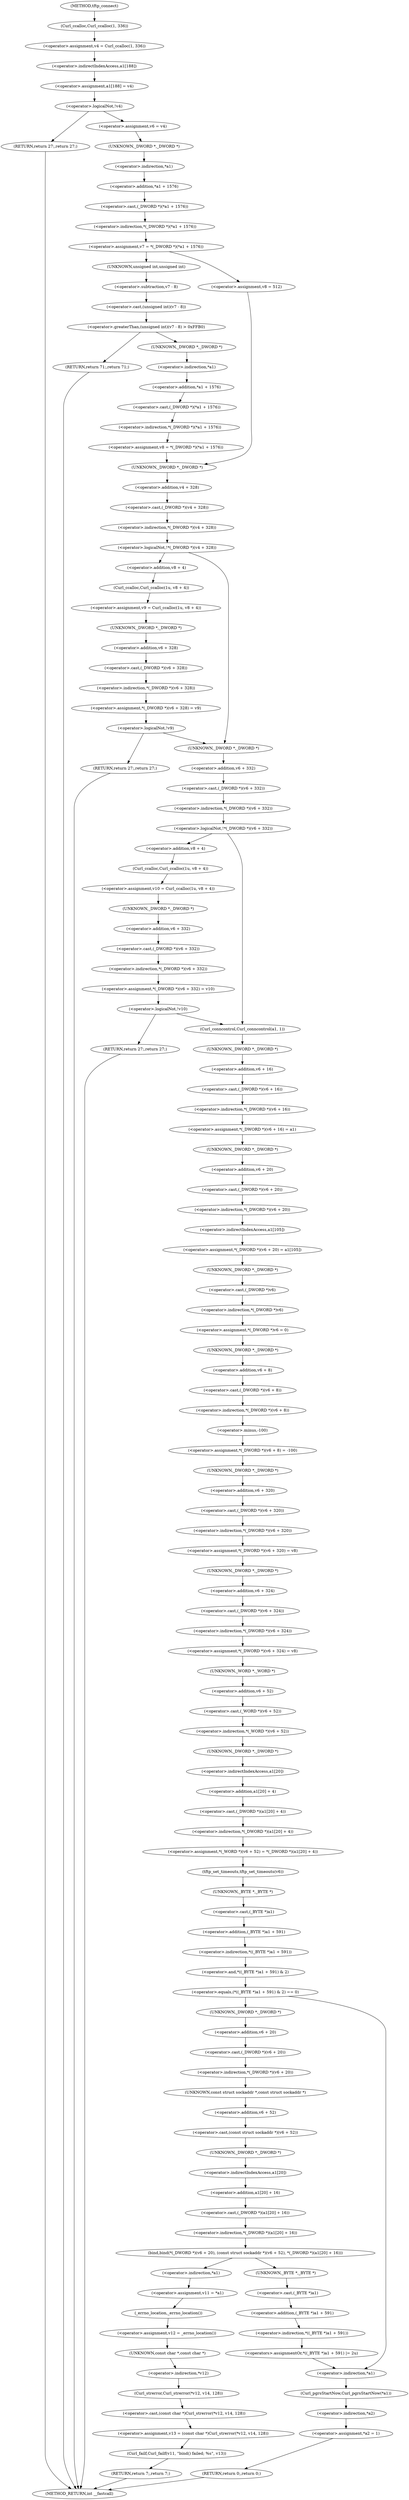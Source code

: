 digraph tftp_connect {  
"1000125" [label = "(<operator>.assignment,v4 = Curl_ccalloc(1, 336))" ]
"1000127" [label = "(Curl_ccalloc,Curl_ccalloc(1, 336))" ]
"1000130" [label = "(<operator>.assignment,a1[188] = v4)" ]
"1000131" [label = "(<operator>.indirectIndexAccess,a1[188])" ]
"1000136" [label = "(<operator>.logicalNot,!v4)" ]
"1000138" [label = "(RETURN,return 27;,return 27;)" ]
"1000140" [label = "(<operator>.assignment,v6 = v4)" ]
"1000143" [label = "(<operator>.assignment,v7 = *(_DWORD *)(*a1 + 1576))" ]
"1000145" [label = "(<operator>.indirection,*(_DWORD *)(*a1 + 1576))" ]
"1000146" [label = "(<operator>.cast,(_DWORD *)(*a1 + 1576))" ]
"1000147" [label = "(UNKNOWN,_DWORD *,_DWORD *)" ]
"1000148" [label = "(<operator>.addition,*a1 + 1576)" ]
"1000149" [label = "(<operator>.indirection,*a1)" ]
"1000156" [label = "(<operator>.greaterThan,(unsigned int)(v7 - 8) > 0xFFB0)" ]
"1000157" [label = "(<operator>.cast,(unsigned int)(v7 - 8))" ]
"1000158" [label = "(UNKNOWN,unsigned int,unsigned int)" ]
"1000159" [label = "(<operator>.subtraction,v7 - 8)" ]
"1000163" [label = "(RETURN,return 71;,return 71;)" ]
"1000165" [label = "(<operator>.assignment,v8 = *(_DWORD *)(*a1 + 1576))" ]
"1000167" [label = "(<operator>.indirection,*(_DWORD *)(*a1 + 1576))" ]
"1000168" [label = "(<operator>.cast,(_DWORD *)(*a1 + 1576))" ]
"1000169" [label = "(UNKNOWN,_DWORD *,_DWORD *)" ]
"1000170" [label = "(<operator>.addition,*a1 + 1576)" ]
"1000171" [label = "(<operator>.indirection,*a1)" ]
"1000176" [label = "(<operator>.assignment,v8 = 512)" ]
"1000180" [label = "(<operator>.logicalNot,!*(_DWORD *)(v4 + 328))" ]
"1000181" [label = "(<operator>.indirection,*(_DWORD *)(v4 + 328))" ]
"1000182" [label = "(<operator>.cast,(_DWORD *)(v4 + 328))" ]
"1000183" [label = "(UNKNOWN,_DWORD *,_DWORD *)" ]
"1000184" [label = "(<operator>.addition,v4 + 328)" ]
"1000188" [label = "(<operator>.assignment,v9 = Curl_ccalloc(1u, v8 + 4))" ]
"1000190" [label = "(Curl_ccalloc,Curl_ccalloc(1u, v8 + 4))" ]
"1000192" [label = "(<operator>.addition,v8 + 4)" ]
"1000195" [label = "(<operator>.assignment,*(_DWORD *)(v6 + 328) = v9)" ]
"1000196" [label = "(<operator>.indirection,*(_DWORD *)(v6 + 328))" ]
"1000197" [label = "(<operator>.cast,(_DWORD *)(v6 + 328))" ]
"1000198" [label = "(UNKNOWN,_DWORD *,_DWORD *)" ]
"1000199" [label = "(<operator>.addition,v6 + 328)" ]
"1000204" [label = "(<operator>.logicalNot,!v9)" ]
"1000206" [label = "(RETURN,return 27;,return 27;)" ]
"1000209" [label = "(<operator>.logicalNot,!*(_DWORD *)(v6 + 332))" ]
"1000210" [label = "(<operator>.indirection,*(_DWORD *)(v6 + 332))" ]
"1000211" [label = "(<operator>.cast,(_DWORD *)(v6 + 332))" ]
"1000212" [label = "(UNKNOWN,_DWORD *,_DWORD *)" ]
"1000213" [label = "(<operator>.addition,v6 + 332)" ]
"1000217" [label = "(<operator>.assignment,v10 = Curl_ccalloc(1u, v8 + 4))" ]
"1000219" [label = "(Curl_ccalloc,Curl_ccalloc(1u, v8 + 4))" ]
"1000221" [label = "(<operator>.addition,v8 + 4)" ]
"1000224" [label = "(<operator>.assignment,*(_DWORD *)(v6 + 332) = v10)" ]
"1000225" [label = "(<operator>.indirection,*(_DWORD *)(v6 + 332))" ]
"1000226" [label = "(<operator>.cast,(_DWORD *)(v6 + 332))" ]
"1000227" [label = "(UNKNOWN,_DWORD *,_DWORD *)" ]
"1000228" [label = "(<operator>.addition,v6 + 332)" ]
"1000233" [label = "(<operator>.logicalNot,!v10)" ]
"1000235" [label = "(RETURN,return 27;,return 27;)" ]
"1000237" [label = "(Curl_conncontrol,Curl_conncontrol(a1, 1))" ]
"1000240" [label = "(<operator>.assignment,*(_DWORD *)(v6 + 16) = a1)" ]
"1000241" [label = "(<operator>.indirection,*(_DWORD *)(v6 + 16))" ]
"1000242" [label = "(<operator>.cast,(_DWORD *)(v6 + 16))" ]
"1000243" [label = "(UNKNOWN,_DWORD *,_DWORD *)" ]
"1000244" [label = "(<operator>.addition,v6 + 16)" ]
"1000248" [label = "(<operator>.assignment,*(_DWORD *)(v6 + 20) = a1[105])" ]
"1000249" [label = "(<operator>.indirection,*(_DWORD *)(v6 + 20))" ]
"1000250" [label = "(<operator>.cast,(_DWORD *)(v6 + 20))" ]
"1000251" [label = "(UNKNOWN,_DWORD *,_DWORD *)" ]
"1000252" [label = "(<operator>.addition,v6 + 20)" ]
"1000255" [label = "(<operator>.indirectIndexAccess,a1[105])" ]
"1000258" [label = "(<operator>.assignment,*(_DWORD *)v6 = 0)" ]
"1000259" [label = "(<operator>.indirection,*(_DWORD *)v6)" ]
"1000260" [label = "(<operator>.cast,(_DWORD *)v6)" ]
"1000261" [label = "(UNKNOWN,_DWORD *,_DWORD *)" ]
"1000264" [label = "(<operator>.assignment,*(_DWORD *)(v6 + 8) = -100)" ]
"1000265" [label = "(<operator>.indirection,*(_DWORD *)(v6 + 8))" ]
"1000266" [label = "(<operator>.cast,(_DWORD *)(v6 + 8))" ]
"1000267" [label = "(UNKNOWN,_DWORD *,_DWORD *)" ]
"1000268" [label = "(<operator>.addition,v6 + 8)" ]
"1000271" [label = "(<operator>.minus,-100)" ]
"1000273" [label = "(<operator>.assignment,*(_DWORD *)(v6 + 320) = v8)" ]
"1000274" [label = "(<operator>.indirection,*(_DWORD *)(v6 + 320))" ]
"1000275" [label = "(<operator>.cast,(_DWORD *)(v6 + 320))" ]
"1000276" [label = "(UNKNOWN,_DWORD *,_DWORD *)" ]
"1000277" [label = "(<operator>.addition,v6 + 320)" ]
"1000281" [label = "(<operator>.assignment,*(_DWORD *)(v6 + 324) = v8)" ]
"1000282" [label = "(<operator>.indirection,*(_DWORD *)(v6 + 324))" ]
"1000283" [label = "(<operator>.cast,(_DWORD *)(v6 + 324))" ]
"1000284" [label = "(UNKNOWN,_DWORD *,_DWORD *)" ]
"1000285" [label = "(<operator>.addition,v6 + 324)" ]
"1000289" [label = "(<operator>.assignment,*(_WORD *)(v6 + 52) = *(_DWORD *)(a1[20] + 4))" ]
"1000290" [label = "(<operator>.indirection,*(_WORD *)(v6 + 52))" ]
"1000291" [label = "(<operator>.cast,(_WORD *)(v6 + 52))" ]
"1000292" [label = "(UNKNOWN,_WORD *,_WORD *)" ]
"1000293" [label = "(<operator>.addition,v6 + 52)" ]
"1000296" [label = "(<operator>.indirection,*(_DWORD *)(a1[20] + 4))" ]
"1000297" [label = "(<operator>.cast,(_DWORD *)(a1[20] + 4))" ]
"1000298" [label = "(UNKNOWN,_DWORD *,_DWORD *)" ]
"1000299" [label = "(<operator>.addition,a1[20] + 4)" ]
"1000300" [label = "(<operator>.indirectIndexAccess,a1[20])" ]
"1000304" [label = "(tftp_set_timeouts,tftp_set_timeouts(v6))" ]
"1000307" [label = "(<operator>.equals,(*((_BYTE *)a1 + 591) & 2) == 0)" ]
"1000308" [label = "(<operator>.and,*((_BYTE *)a1 + 591) & 2)" ]
"1000309" [label = "(<operator>.indirection,*((_BYTE *)a1 + 591))" ]
"1000310" [label = "(<operator>.addition,(_BYTE *)a1 + 591)" ]
"1000311" [label = "(<operator>.cast,(_BYTE *)a1)" ]
"1000312" [label = "(UNKNOWN,_BYTE *,_BYTE *)" ]
"1000319" [label = "(bind,bind(*(_DWORD *)(v6 + 20), (const struct sockaddr *)(v6 + 52), *(_DWORD *)(a1[20] + 16)))" ]
"1000320" [label = "(<operator>.indirection,*(_DWORD *)(v6 + 20))" ]
"1000321" [label = "(<operator>.cast,(_DWORD *)(v6 + 20))" ]
"1000322" [label = "(UNKNOWN,_DWORD *,_DWORD *)" ]
"1000323" [label = "(<operator>.addition,v6 + 20)" ]
"1000326" [label = "(<operator>.cast,(const struct sockaddr *)(v6 + 52))" ]
"1000327" [label = "(UNKNOWN,const struct sockaddr *,const struct sockaddr *)" ]
"1000328" [label = "(<operator>.addition,v6 + 52)" ]
"1000331" [label = "(<operator>.indirection,*(_DWORD *)(a1[20] + 16))" ]
"1000332" [label = "(<operator>.cast,(_DWORD *)(a1[20] + 16))" ]
"1000333" [label = "(UNKNOWN,_DWORD *,_DWORD *)" ]
"1000334" [label = "(<operator>.addition,a1[20] + 16)" ]
"1000335" [label = "(<operator>.indirectIndexAccess,a1[20])" ]
"1000340" [label = "(<operator>.assignment,v11 = *a1)" ]
"1000342" [label = "(<operator>.indirection,*a1)" ]
"1000344" [label = "(<operator>.assignment,v12 = _errno_location())" ]
"1000346" [label = "(_errno_location,_errno_location())" ]
"1000347" [label = "(<operator>.assignment,v13 = (const char *)Curl_strerror(*v12, v14, 128))" ]
"1000349" [label = "(<operator>.cast,(const char *)Curl_strerror(*v12, v14, 128))" ]
"1000350" [label = "(UNKNOWN,const char *,const char *)" ]
"1000351" [label = "(Curl_strerror,Curl_strerror(*v12, v14, 128))" ]
"1000352" [label = "(<operator>.indirection,*v12)" ]
"1000356" [label = "(Curl_failf,Curl_failf(v11, \"bind() failed; %s\", v13))" ]
"1000360" [label = "(RETURN,return 7;,return 7;)" ]
"1000362" [label = "(<operators>.assignmentOr,*((_BYTE *)a1 + 591) |= 2u)" ]
"1000363" [label = "(<operator>.indirection,*((_BYTE *)a1 + 591))" ]
"1000364" [label = "(<operator>.addition,(_BYTE *)a1 + 591)" ]
"1000365" [label = "(<operator>.cast,(_BYTE *)a1)" ]
"1000366" [label = "(UNKNOWN,_BYTE *,_BYTE *)" ]
"1000370" [label = "(Curl_pgrsStartNow,Curl_pgrsStartNow(*a1))" ]
"1000371" [label = "(<operator>.indirection,*a1)" ]
"1000373" [label = "(<operator>.assignment,*a2 = 1)" ]
"1000374" [label = "(<operator>.indirection,*a2)" ]
"1000377" [label = "(RETURN,return 0;,return 0;)" ]
"1000111" [label = "(METHOD,tftp_connect)" ]
"1000379" [label = "(METHOD_RETURN,int __fastcall)" ]
  "1000125" -> "1000131" 
  "1000127" -> "1000125" 
  "1000130" -> "1000136" 
  "1000131" -> "1000130" 
  "1000136" -> "1000138" 
  "1000136" -> "1000140" 
  "1000138" -> "1000379" 
  "1000140" -> "1000147" 
  "1000143" -> "1000158" 
  "1000143" -> "1000176" 
  "1000145" -> "1000143" 
  "1000146" -> "1000145" 
  "1000147" -> "1000149" 
  "1000148" -> "1000146" 
  "1000149" -> "1000148" 
  "1000156" -> "1000163" 
  "1000156" -> "1000169" 
  "1000157" -> "1000156" 
  "1000158" -> "1000159" 
  "1000159" -> "1000157" 
  "1000163" -> "1000379" 
  "1000165" -> "1000183" 
  "1000167" -> "1000165" 
  "1000168" -> "1000167" 
  "1000169" -> "1000171" 
  "1000170" -> "1000168" 
  "1000171" -> "1000170" 
  "1000176" -> "1000183" 
  "1000180" -> "1000212" 
  "1000180" -> "1000192" 
  "1000181" -> "1000180" 
  "1000182" -> "1000181" 
  "1000183" -> "1000184" 
  "1000184" -> "1000182" 
  "1000188" -> "1000198" 
  "1000190" -> "1000188" 
  "1000192" -> "1000190" 
  "1000195" -> "1000204" 
  "1000196" -> "1000195" 
  "1000197" -> "1000196" 
  "1000198" -> "1000199" 
  "1000199" -> "1000197" 
  "1000204" -> "1000212" 
  "1000204" -> "1000206" 
  "1000206" -> "1000379" 
  "1000209" -> "1000221" 
  "1000209" -> "1000237" 
  "1000210" -> "1000209" 
  "1000211" -> "1000210" 
  "1000212" -> "1000213" 
  "1000213" -> "1000211" 
  "1000217" -> "1000227" 
  "1000219" -> "1000217" 
  "1000221" -> "1000219" 
  "1000224" -> "1000233" 
  "1000225" -> "1000224" 
  "1000226" -> "1000225" 
  "1000227" -> "1000228" 
  "1000228" -> "1000226" 
  "1000233" -> "1000235" 
  "1000233" -> "1000237" 
  "1000235" -> "1000379" 
  "1000237" -> "1000243" 
  "1000240" -> "1000251" 
  "1000241" -> "1000240" 
  "1000242" -> "1000241" 
  "1000243" -> "1000244" 
  "1000244" -> "1000242" 
  "1000248" -> "1000261" 
  "1000249" -> "1000255" 
  "1000250" -> "1000249" 
  "1000251" -> "1000252" 
  "1000252" -> "1000250" 
  "1000255" -> "1000248" 
  "1000258" -> "1000267" 
  "1000259" -> "1000258" 
  "1000260" -> "1000259" 
  "1000261" -> "1000260" 
  "1000264" -> "1000276" 
  "1000265" -> "1000271" 
  "1000266" -> "1000265" 
  "1000267" -> "1000268" 
  "1000268" -> "1000266" 
  "1000271" -> "1000264" 
  "1000273" -> "1000284" 
  "1000274" -> "1000273" 
  "1000275" -> "1000274" 
  "1000276" -> "1000277" 
  "1000277" -> "1000275" 
  "1000281" -> "1000292" 
  "1000282" -> "1000281" 
  "1000283" -> "1000282" 
  "1000284" -> "1000285" 
  "1000285" -> "1000283" 
  "1000289" -> "1000304" 
  "1000290" -> "1000298" 
  "1000291" -> "1000290" 
  "1000292" -> "1000293" 
  "1000293" -> "1000291" 
  "1000296" -> "1000289" 
  "1000297" -> "1000296" 
  "1000298" -> "1000300" 
  "1000299" -> "1000297" 
  "1000300" -> "1000299" 
  "1000304" -> "1000312" 
  "1000307" -> "1000322" 
  "1000307" -> "1000371" 
  "1000308" -> "1000307" 
  "1000309" -> "1000308" 
  "1000310" -> "1000309" 
  "1000311" -> "1000310" 
  "1000312" -> "1000311" 
  "1000319" -> "1000366" 
  "1000319" -> "1000342" 
  "1000320" -> "1000327" 
  "1000321" -> "1000320" 
  "1000322" -> "1000323" 
  "1000323" -> "1000321" 
  "1000326" -> "1000333" 
  "1000327" -> "1000328" 
  "1000328" -> "1000326" 
  "1000331" -> "1000319" 
  "1000332" -> "1000331" 
  "1000333" -> "1000335" 
  "1000334" -> "1000332" 
  "1000335" -> "1000334" 
  "1000340" -> "1000346" 
  "1000342" -> "1000340" 
  "1000344" -> "1000350" 
  "1000346" -> "1000344" 
  "1000347" -> "1000356" 
  "1000349" -> "1000347" 
  "1000350" -> "1000352" 
  "1000351" -> "1000349" 
  "1000352" -> "1000351" 
  "1000356" -> "1000360" 
  "1000360" -> "1000379" 
  "1000362" -> "1000371" 
  "1000363" -> "1000362" 
  "1000364" -> "1000363" 
  "1000365" -> "1000364" 
  "1000366" -> "1000365" 
  "1000370" -> "1000374" 
  "1000371" -> "1000370" 
  "1000373" -> "1000377" 
  "1000374" -> "1000373" 
  "1000377" -> "1000379" 
  "1000111" -> "1000127" 
}
